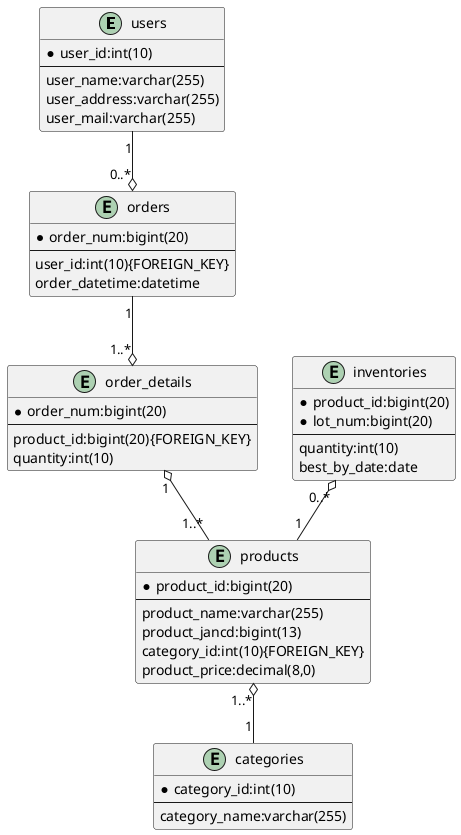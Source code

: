 @startuml ec_site
!define fk FOREIGN_KEY

' ユーザー情報を管理するエンティティ
entity "users" as user{
  *user_id:int(10)
  --
  user_name:varchar(255)
  user_address:varchar(255)
  user_mail:varchar(255)
}

' 商品情報を管理するエンティティ
entity "products" as product{
  *product_id:bigint(20)
  --
  product_name:varchar(255)
  product_jancd:bigint(13)
  category_id:int(10){fk}
  ' DECIMAL型での表示サイズは億の単位か、最大まで広げるかわからない
  product_price:decimal(8,0)
}

' 商品在庫情報を管理するエンティティ
entity "inventories" as inventories{
  *product_id:bigint(20)
  *lot_num:bigint(20)
  --
  quantity:int(10)
  best_by_date:date
}

' 商品カテゴリーの情報を管理するエンティティ
entity "categories" as category{
  *category_id:int(10)
  --
  category_name:varchar(255)
}

' 注文情報を管理するエンティティ
entity "orders" as order{
  *order_num:bigint(20)
  --
  user_id:int(10){fk}
  order_datetime:datetime
}

' 注文の詳細情報を管理するエンティティ
entity "order_details" as order_detail{
  *order_num:bigint(20)
  --
  product_id:bigint(20){fk}
  quantity:int(10)
}

user "1" --o "0..*" order
product "1..*" o-- "1" category
order "1" --o "1..*" order_detail
order_detail "1" o-- "1..*" product
inventories "0..*" o-- "1" product
@enduml
